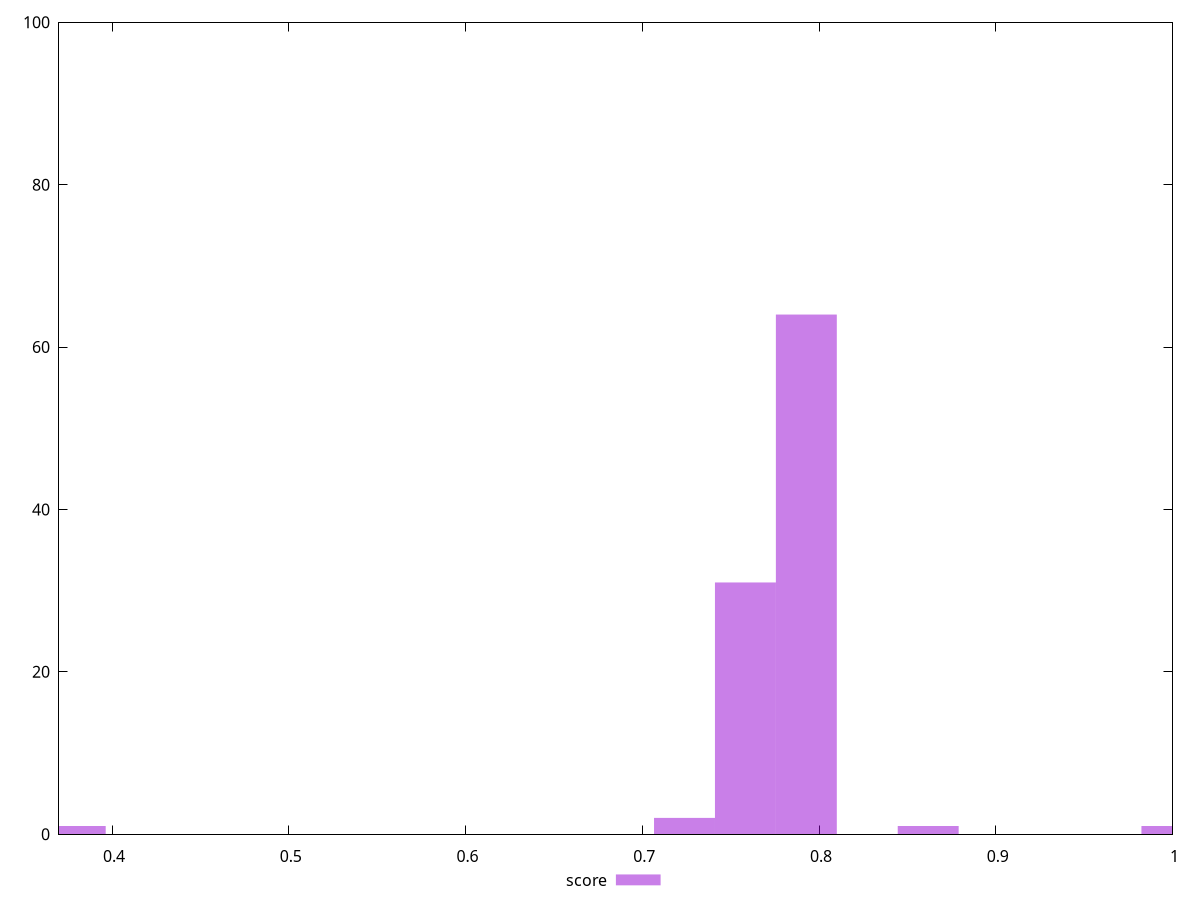 reset

$score <<EOF
0.37918247936805544 1
0.7928360932241159 64
0.7583649587361109 31
0.7238938242481059 2
0.9996629001521462 1
0.861778362200126 1
EOF

set key outside below
set boxwidth 0.03447113448800504
set xrange [0.37:1]
set yrange [0:100]
set trange [0:100]
set style fill transparent solid 0.5 noborder
set terminal svg size 640, 490 enhanced background rgb 'white'
set output "reports/report_00030_2021-02-24T20-42-31.540Z/total-blocking-time/samples/astro/score/histogram.svg"

plot $score title "score" with boxes

reset

